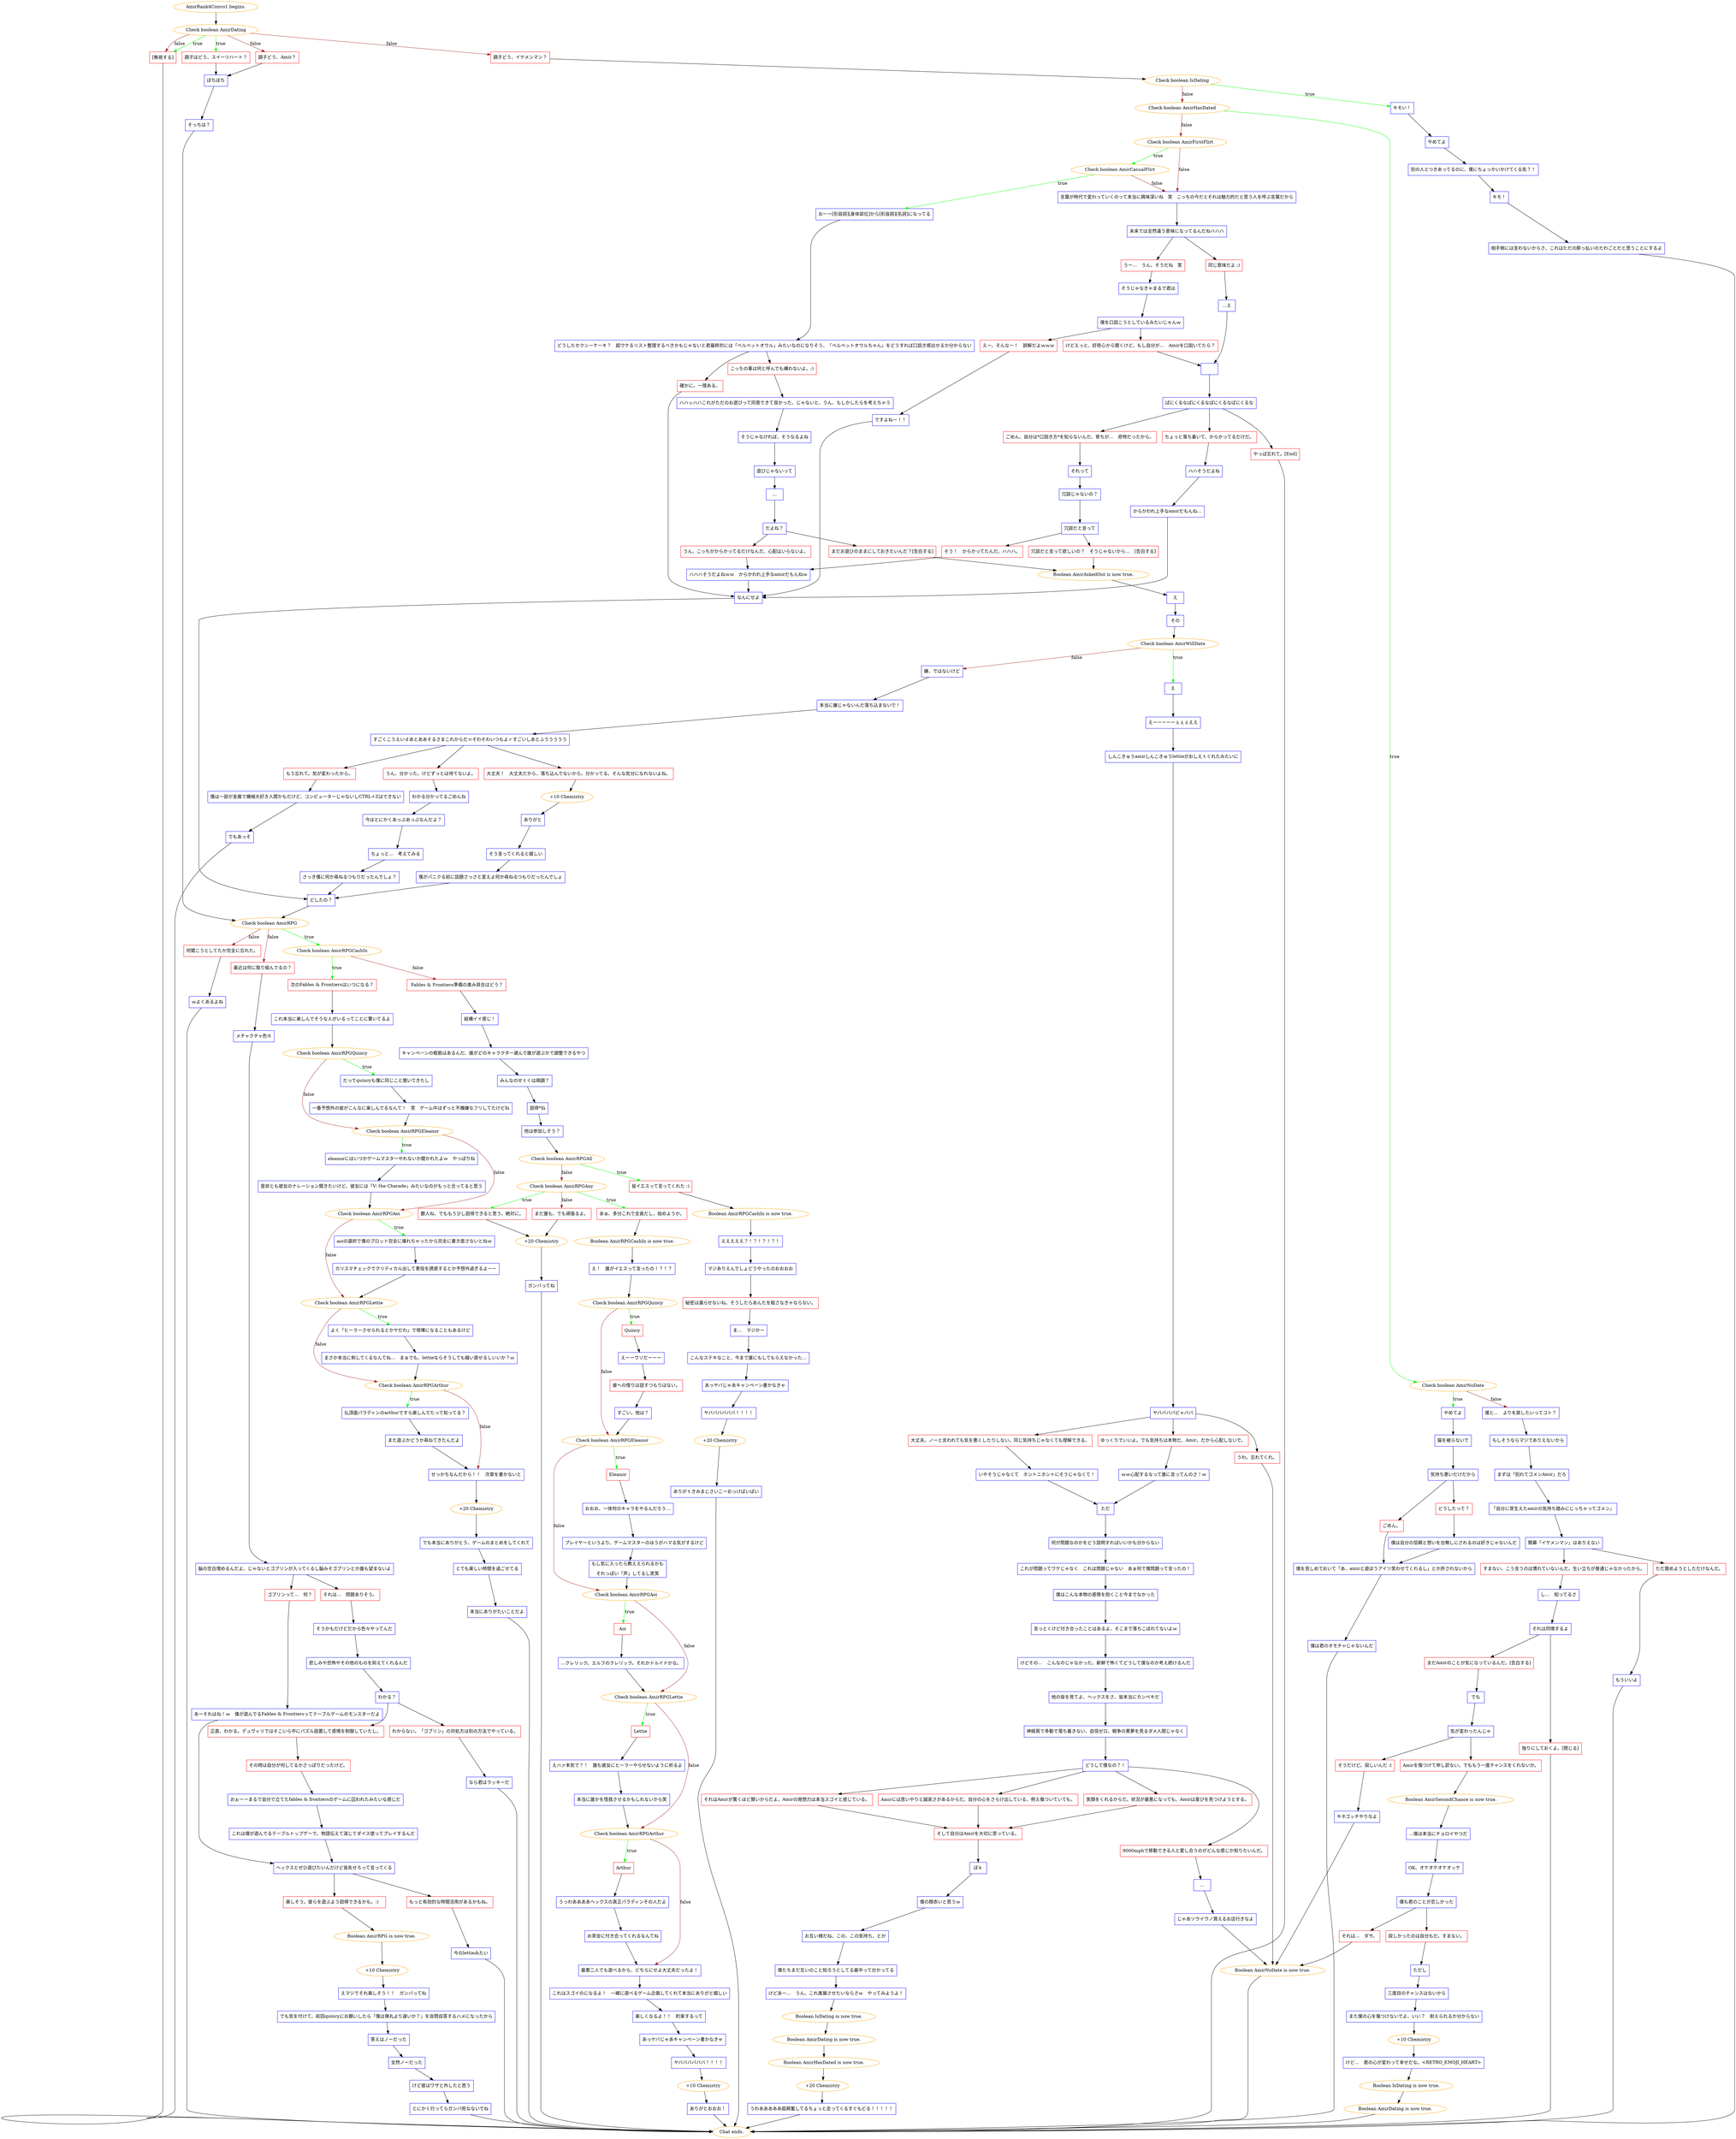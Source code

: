 digraph {
	"AmirRank4Convo1 begins." [color=orange];
		"AmirRank4Convo1 begins." -> j1901439017;
	j1901439017 [label="Check boolean AmirDating",color=orange];
		j1901439017 -> j4061810077 [label=true,color=green];
		j1901439017 -> j3683375032 [label=true,color=green];
		j1901439017 -> j2639217450 [label=false,color=brown];
		j1901439017 -> j2595348019 [label=false,color=brown];
		j1901439017 -> j3683375032 [label=false,color=brown];
	j4061810077 [label="調子はどう、スイーツハート？",shape=box,color=red];
		j4061810077 -> j2651360993;
	j3683375032 [label="[無視する]",shape=box,color=red];
		j3683375032 -> "Chat ends.";
	j2639217450 [label="調子どう、Amir？",shape=box,color=red];
		j2639217450 -> j2651360993;
	j2595348019 [label="調子どう、イケメンマン？",shape=box,color=red];
		j2595348019 -> j299105551;
	j2651360993 [label="ぼちぼち",shape=box,color=blue];
		j2651360993 -> j1066038982;
	"Chat ends." [color=orange];
	j299105551 [label="Check boolean IsDating",color=orange];
		j299105551 -> j2339166008 [label=true,color=green];
		j299105551 -> j869690643 [label=false,color=brown];
	j1066038982 [label="そっちは？",shape=box,color=blue];
		j1066038982 -> j13181005;
	j2339166008 [label="キモい！",shape=box,color=blue];
		j2339166008 -> j485930194;
	j869690643 [label="Check boolean AmirHasDated",color=orange];
		j869690643 -> j1564964587 [label=true,color=green];
		j869690643 -> j427846108 [label=false,color=brown];
	j13181005 [label="Check boolean AmirRPG",color=orange];
		j13181005 -> j3060623829 [label=true,color=green];
		j13181005 -> j2939981009 [label=false,color=brown];
		j13181005 -> j1005070108 [label=false,color=brown];
	j485930194 [label="やめてよ",shape=box,color=blue];
		j485930194 -> j2477113364;
	j1564964587 [label="Check boolean AmirNoDate",color=orange];
		j1564964587 -> j3914840952 [label=true,color=green];
		j1564964587 -> j1911429330 [label=false,color=brown];
	j427846108 [label="Check boolean AmirFirstFlirt",color=orange];
		j427846108 -> j2657990682 [label=true,color=green];
		j427846108 -> j1562626108 [label=false,color=brown];
	j3060623829 [label="Check boolean AmirRPGCashIn",color=orange];
		j3060623829 -> j1585557017 [label=true,color=green];
		j3060623829 -> j2308071614 [label=false,color=brown];
	j2939981009 [label="最近は何に取り組んでるの？",shape=box,color=red];
		j2939981009 -> j2855015117;
	j1005070108 [label="何聞こうとしてたか完全に忘れた。",shape=box,color=red];
		j1005070108 -> j2260136429;
	j2477113364 [label="別の人とつきあってるのに、僕にちょっかいかけてくる気？！",shape=box,color=blue];
		j2477113364 -> j346852174;
	j3914840952 [label="やめてよ",shape=box,color=blue];
		j3914840952 -> j3831255219;
	j1911429330 [label="僕と…　よりを戻したいってコト？",shape=box,color=blue];
		j1911429330 -> j1810799835;
	j2657990682 [label="Check boolean AmirCasualFlirt",color=orange];
		j2657990682 -> j3109260277 [label=true,color=green];
		j2657990682 -> j1562626108 [label=false,color=brown];
	j1562626108 [label="言葉が時代で変わっていくのって本当に興味深いね　笑　こっちの今だとそれは魅力的だと思う人を呼ぶ言葉だから",shape=box,color=blue];
		j1562626108 -> j3521761665;
	j1585557017 [label="次のFables & Frontiersはいつになる？",shape=box,color=red];
		j1585557017 -> j4244552738;
	j2308071614 [label=" Fables & Frontiers準備の進み具合はどう？",shape=box,color=red];
		j2308071614 -> j1952165631;
	j2855015117 [label="メチャクチャ色々",shape=box,color=blue];
		j2855015117 -> j2049102280;
	j2260136429 [label="ｗよくあるよね",shape=box,color=blue];
		j2260136429 -> "Chat ends.";
	j346852174 [label="キモ！",shape=box,color=blue];
		j346852174 -> j241399840;
	j3831255219 [label="猫を被らないで",shape=box,color=blue];
		j3831255219 -> j2335612858;
	j1810799835 [label="もしそうならマジでありえないから",shape=box,color=blue];
		j1810799835 -> j4275837395;
	j3109260277 [label="おーー[形容詞][身体部位]から[形容詞][名詞]になってる",shape=box,color=blue];
		j3109260277 -> j4120578377;
	j3521761665 [label="未来では全然違う意味になってるんだねハハハ",shape=box,color=blue];
		j3521761665 -> j96487640;
		j3521761665 -> j4047098054;
	j4244552738 [label="これ本当に楽しんでそうな人がいるってことに驚いてるよ",shape=box,color=blue];
		j4244552738 -> j39894109;
	j1952165631 [label="結構イイ感じ！",shape=box,color=blue];
		j1952165631 -> j3920175176;
	j2049102280 [label="脳の空白埋めるんだよ、じゃないとゴブリンが入ってくるし脳みそゴブリンとか誰も望まないよ",shape=box,color=blue];
		j2049102280 -> j1316793163;
		j2049102280 -> j2733413520;
	j241399840 [label="相手側には言わないからさ、これはただの酔っ払いのたわごとだと思うことにするよ",shape=box,color=blue];
		j241399840 -> "Chat ends.";
	j2335612858 [label="気持ち悪いだけだから",shape=box,color=blue];
		j2335612858 -> j864773634;
		j2335612858 -> j129525014;
	j4275837395 [label="まずは「別れてゴメンAmir」だろ",shape=box,color=blue];
		j4275837395 -> j2192122240;
	j4120578377 [label="どうしたセクシーケーキ？　超ウケるリスト整理するべきかもじゃないと君最終的には「ベルベットオウル」みたいなのになりそう、「ベルベットオウルちゃん」をどうすれば口説き感出せるか分からない",shape=box,color=blue];
		j4120578377 -> j1974928219;
		j4120578377 -> j2493085010;
	j96487640 [label="うー…　うん、そうだね　笑",shape=box,color=red];
		j96487640 -> j3159308848;
	j4047098054 [label="同じ意味だよ ;)",shape=box,color=red];
		j4047098054 -> j1978664843;
	j39894109 [label="Check boolean AmirRPGQuincy",color=orange];
		j39894109 -> j2838296441 [label=true,color=green];
		j39894109 -> j2519416544 [label=false,color=brown];
	j3920175176 [label="キャンペーンの粗筋はあるんだ、誰がどのキャラクター選んで誰が遊ぶかで調整できるやつ",shape=box,color=blue];
		j3920175176 -> j712444861;
	j1316793163 [label="それは…　問題ありそう。",shape=box,color=red];
		j1316793163 -> j2110860516;
	j2733413520 [label="ゴブリンって…　何？",shape=box,color=red];
		j2733413520 -> j4078124768;
	j864773634 [label="ごめん。",shape=box,color=red];
		j864773634 -> j318965279;
	j129525014 [label="どうしたって？",shape=box,color=red];
		j129525014 -> j1801385444;
	j2192122240 [label="「自分に芽生えたamirの気持ち踏みにじっちゃってゴメン」",shape=box,color=blue];
		j2192122240 -> j3827881081;
	j1974928219 [label="こっちの事は何と呼んでも構わないよ。;)",shape=box,color=red];
		j1974928219 -> j3990305686;
	j2493085010 [label="確かに。一理ある。",shape=box,color=red];
		j2493085010 -> j3973006338;
	j3159308848 [label="そうじゃなきゃまるで君は",shape=box,color=blue];
		j3159308848 -> j545847359;
	j1978664843 [label="…え",shape=box,color=blue];
		j1978664843 -> j3465509063;
	j2838296441 [label="だってquincyも僕に同じこと聞いてきたし",shape=box,color=blue];
		j2838296441 -> j3082253944;
	j2519416544 [label="Check boolean AmirRPGEleanor",color=orange];
		j2519416544 -> j1514345232 [label=true,color=green];
		j2519416544 -> j2468658678 [label=false,color=brown];
	j712444861 [label="みんなのせｔくは順調？",shape=box,color=blue];
		j712444861 -> j4237832492;
	j2110860516 [label="そうかもだけどだから色々やってんだ",shape=box,color=blue];
		j2110860516 -> j3513650766;
	j4078124768 [label="あーそれはね！ｗ　僕が遊んでるFables & Frontiersってテーブルゲームのモンスターだよ",shape=box,color=blue];
		j4078124768 -> j3053795440;
	j318965279 [label="僕を苦しめておいて「あ、amirと遊ぼうアイツ笑わせてくれるし」とか許されないから",shape=box,color=blue];
		j318965279 -> j3344267591;
	j1801385444 [label="僕は自分の信頼と想いを台無しにされるのは好きじゃないんだ",shape=box,color=blue];
		j1801385444 -> j318965279;
	j3827881081 [label="開幕「イケメンマン」はありえない",shape=box,color=blue];
		j3827881081 -> j1433299043;
		j3827881081 -> j2579118576;
	j3990305686 [label="ハハッハハこれがただのお遊びって同意できて良かった、じゃないと、うん、もしかしたらを考えちゃう",shape=box,color=blue];
		j3990305686 -> j219796917;
	j3973006338 [label="なんにせよ",shape=box,color=blue];
		j3973006338 -> j2788122099;
	j545847359 [label="僕を口説こうとしているみたいじゃんｗ",shape=box,color=blue];
		j545847359 -> j1096576689;
		j545847359 -> j2759397728;
	j3465509063 [label=" ",shape=box,color=blue];
		j3465509063 -> j526873420;
	j3082253944 [label="一番予想外の彼がこんなに楽しんでるなんて！　笑　ゲーム中はずっと不機嫌なフリしてたけどね",shape=box,color=blue];
		j3082253944 -> j2519416544;
	j1514345232 [label="eleanorにはいつかゲームマスターやれないか聞かれたよｗ　やっぱりね",shape=box,color=blue];
		j1514345232 -> j2382538158;
	j2468658678 [label="Check boolean AmirRPGAoi",color=orange];
		j2468658678 -> j3687746707 [label=true,color=green];
		j2468658678 -> j290297768 [label=false,color=brown];
	j4237832492 [label="説得*ね",shape=box,color=blue];
		j4237832492 -> j956890779;
	j3513650766 [label="悲しみや恐怖やその他のものを抑えてくれるんだ",shape=box,color=blue];
		j3513650766 -> j77041409;
	j3053795440 [label="ヘックスとぜひ遊びたいんだけど皆失せろって言ってくる",shape=box,color=blue];
		j3053795440 -> j576681307;
		j3053795440 -> j1705712633;
	j3344267591 [label="僕は君のオモチャじゃないんだ",shape=box,color=blue];
		j3344267591 -> "Chat ends.";
	j1433299043 [label="すまない、こう言うのは慣れていないんだ。生い立ちが普通じゃなかったから。",shape=box,color=red];
		j1433299043 -> j2828728019;
	j2579118576 [label="ただ褒めようとしただけなんだ。",shape=box,color=red];
		j2579118576 -> j544608682;
	j219796917 [label="そうじゃなければ、そうなるよね",shape=box,color=blue];
		j219796917 -> j3144725995;
	j2788122099 [label="どしたの？",shape=box,color=blue];
		j2788122099 -> j13181005;
	j1096576689 [label="えー、そんなー！　誤解だよｗｗｗ",shape=box,color=red];
		j1096576689 -> j3016043265;
	j2759397728 [label="けどえっと、好奇心から聞くけど、もし自分が…　Amirを口説いてたら？",shape=box,color=red];
		j2759397728 -> j3465509063;
	j526873420 [label="ぱにくるなぱにくるなぱにくるなぱにくるな",shape=box,color=blue];
		j526873420 -> j2520015982;
		j526873420 -> j921235676;
		j526873420 -> j1933659316;
	j2382538158 [label="是非とも彼女のナレーション聞きたいけど、彼女には「V: the Charade」みたいなのがもっと合ってると思う",shape=box,color=blue];
		j2382538158 -> j2468658678;
	j3687746707 [label="aoiの選択で僕のプロット完全に壊れちゃったから完全に書き直さないとねｗ",shape=box,color=blue];
		j3687746707 -> j1146759261;
	j290297768 [label="Check boolean AmirRPGLettie",color=orange];
		j290297768 -> j3682958666 [label=true,color=green];
		j290297768 -> j3043779789 [label=false,color=brown];
	j956890779 [label="他は参加しそう？",shape=box,color=blue];
		j956890779 -> j2410754749;
	j77041409 [label="わかる？",shape=box,color=blue];
		j77041409 -> j1323835337;
		j77041409 -> j935770079;
	j576681307 [label="楽しそう。彼らを遊ぶよう説得できるかも。:)　",shape=box,color=red];
		j576681307 -> j461045353;
	j1705712633 [label="もっと有効的な時間活用があるかもね。",shape=box,color=red];
		j1705712633 -> j4110107056;
	j2828728019 [label="し…　知ってるさ",shape=box,color=blue];
		j2828728019 -> j491367564;
	j544608682 [label="もういいよ",shape=box,color=blue];
		j544608682 -> "Chat ends.";
	j3144725995 [label="遊びじゃないって",shape=box,color=blue];
		j3144725995 -> j4089577761;
	j3016043265 [label="ですよねー！！",shape=box,color=blue];
		j3016043265 -> j3973006338;
	j2520015982 [label="ちょっと落ち着いて、からかってるだけだ。",shape=box,color=red];
		j2520015982 -> j749251318;
	j921235676 [label="ごめん、自分は*口説き方*を知らないんだ、育ちが…　奇特だったから。",shape=box,color=red];
		j921235676 -> j3980727929;
	j1933659316 [label="やっぱ忘れて。[End]",shape=box,color=red];
		j1933659316 -> "Chat ends.";
	j1146759261 [label="カリスマチェックでクリティカル出して悪役を誘惑するとか予想外過ぎるよーー",shape=box,color=blue];
		j1146759261 -> j290297768;
	j3682958666 [label="よく「ヒーラーさせられるとかヤだわ」で喧嘩になることもあるけど",shape=box,color=blue];
		j3682958666 -> j3742877806;
	j3043779789 [label="Check boolean AmirRPGArthur",color=orange];
		j3043779789 -> j2350965392 [label=true,color=green];
		j3043779789 -> j3504898679 [label=false,color=brown];
	j2410754749 [label="Check boolean AmirRPGAll",color=orange];
		j2410754749 -> j405203898 [label=true,color=green];
		j2410754749 -> j4007068273 [label=false,color=brown];
	j1323835337 [label="正直、わかる。デュヴィリではそこいら中にパズル設置して感情を制御していたし。",shape=box,color=red];
		j1323835337 -> j969558574;
	j935770079 [label="わからない。「ゴブリン」の対処方は別の方法でやっている。",shape=box,color=red];
		j935770079 -> j1146112442;
	j461045353 [label="Boolean AmirRPG is now true.",color=orange];
		j461045353 -> j2997119117;
	j4110107056 [label="今のlettieみたい",shape=box,color=blue];
		j4110107056 -> "Chat ends.";
	j491367564 [label="それは同情するよ",shape=box,color=blue];
		j491367564 -> j3330659795;
		j491367564 -> j3285421282;
	j4089577761 [label="…",shape=box,color=blue];
		j4089577761 -> j2495539789;
	j749251318 [label="ハハそうだよね",shape=box,color=blue];
		j749251318 -> j1080034772;
	j3980727929 [label="それって",shape=box,color=blue];
		j3980727929 -> j53825106;
	j3742877806 [label="まさか本当に刺してくるなんてね…　まぁでも、lettieならそうしても縫い直せるしいいか？ｗ",shape=box,color=blue];
		j3742877806 -> j3043779789;
	j2350965392 [label="仏頂面パラディンのarthurですら楽しんでたって知ってる？",shape=box,color=blue];
		j2350965392 -> j2868153728;
	j3504898679 [label="せっかちなんだから！！　次章を書かないと",shape=box,color=blue];
		j3504898679 -> j180130640;
	j405203898 [label="皆イエスって言ってくれた :)",shape=box,color=red];
		j405203898 -> j906980183;
	j4007068273 [label="Check boolean AmirRPGAny",color=orange];
		j4007068273 -> j2227003748 [label=true,color=green];
		j4007068273 -> j1276172501 [label=true,color=green];
		j4007068273 -> j3396952813 [label=false,color=brown];
	j969558574 [label="その時は自分が何してるかさっぱりだったけど。",shape=box,color=red];
		j969558574 -> j3830893630;
	j1146112442 [label="なら君はラッキーだ",shape=box,color=blue];
		j1146112442 -> "Chat ends.";
	j2997119117 [label="+10 Chemistry",color=orange];
		j2997119117 -> j4205069901;
	j3330659795 [label="まだAmirのことが気になっているんだ。[告白する]",shape=box,color=red];
		j3330659795 -> j4235213647;
	j3285421282 [label="独りにしておくよ。[閉じる]",shape=box,color=red];
		j3285421282 -> "Chat ends.";
	j2495539789 [label="だよね？",shape=box,color=blue];
		j2495539789 -> j1510528900;
		j2495539789 -> j1453090133;
	j1080034772 [label="からかわれ上手なamirだもんね…",shape=box,color=blue];
		j1080034772 -> j3973006338;
	j53825106 [label="冗談じゃないの？",shape=box,color=blue];
		j53825106 -> j2315983386;
	j2868153728 [label="また遊ぶかどうか尋ねてきたんだよ",shape=box,color=blue];
		j2868153728 -> j3504898679;
	j180130640 [label="+20 Chemistry",color=orange];
		j180130640 -> j3768779040;
	j906980183 [label="Boolean AmirRPGCashIn is now true.",color=orange];
		j906980183 -> j2151004778;
	j2227003748 [label="あぁ、多分これで全員だし、始めようか。",shape=box,color=red];
		j2227003748 -> j3954751412;
	j1276172501 [label="数人ね、でももう少し説得できると思う。絶対に。",shape=box,color=red];
		j1276172501 -> j1335385241;
	j3396952813 [label="まだ誰も、でも頑張るよ。",shape=box,color=red];
		j3396952813 -> j1335385241;
	j3830893630 [label="おぉーーまるで自分で立てたfables & frontiersのゲームに囚われたみたいな感じだ",shape=box,color=blue];
		j3830893630 -> j131008260;
	j4205069901 [label="えマジでそれ楽しそう！！　ガンバってね",shape=box,color=blue];
		j4205069901 -> j695170440;
	j4235213647 [label="でも",shape=box,color=blue];
		j4235213647 -> j3364067930;
	j1510528900 [label="まだお遊びのままにしておきたいんだ？[告白する]",shape=box,color=red];
		j1510528900 -> j155481075;
	j1453090133 [label="うん、こっちがからかってるだけなんだ、心配はいらないよ。",shape=box,color=red];
		j1453090133 -> j1693220261;
	j2315983386 [label="冗談だと言って",shape=box,color=blue];
		j2315983386 -> j1379121828;
		j2315983386 -> j3260769697;
	j3768779040 [label="でも本当にありがとう、ゲームのまとめをしてくれて",shape=box,color=blue];
		j3768779040 -> j4257141014;
	j2151004778 [label="えええええ？！？！？！？！",shape=box,color=blue];
		j2151004778 -> j1636686455;
	j3954751412 [label="Boolean AmirRPGCashIn is now true.",color=orange];
		j3954751412 -> j2321315362;
	j1335385241 [label="+20 Chemistry",color=orange];
		j1335385241 -> j1423007650;
	j131008260 [label="これは僕が遊んでるテーブルトップゲーで、物語伝えて演じてダイス使ってプレイするんだ",shape=box,color=blue];
		j131008260 -> j3053795440;
	j695170440 [label="でも気を付けて、前回quincyにお願いしたら「僕は弾丸より速いか？」を自問自答するハメになったから",shape=box,color=blue];
		j695170440 -> j2768336815;
	j3364067930 [label="気が変わったんじゃ",shape=box,color=blue];
		j3364067930 -> j316385654;
		j3364067930 -> j809434345;
	j155481075 [label="Boolean AmirAskedOut is now true.",color=orange];
		j155481075 -> j2294463297;
	j1693220261 [label="ハハハそうだよねｗｗ　からかわれ上手なamirだもんねｗ",shape=box,color=blue];
		j1693220261 -> j3973006338;
	j1379121828 [label="冗談だと言って欲しいの？　そうじゃないから…　[告白する]",shape=box,color=red];
		j1379121828 -> j155481075;
	j3260769697 [label="そう！　からかってたんだ。ハハハ。",shape=box,color=red];
		j3260769697 -> j1693220261;
	j4257141014 [label="とても楽しい時間を過ごせてる",shape=box,color=blue];
		j4257141014 -> j129386611;
	j1636686455 [label="マジありえんでしょどうやったのおおおお",shape=box,color=blue];
		j1636686455 -> j3658457979;
	j2321315362 [label="え！　誰がイエスって言ったの！？！？",shape=box,color=blue];
		j2321315362 -> j1892846008;
	j1423007650 [label="ガンバってね",shape=box,color=blue];
		j1423007650 -> "Chat ends.";
	j2768336815 [label="答えはノーだった",shape=box,color=blue];
		j2768336815 -> j3033082544;
	j316385654 [label="そうだけど。寂しいんだ :(",shape=box,color=red];
		j316385654 -> j817094228;
	j809434345 [label="Amirを傷つけて申し訳ない。でももう一度チャンスをくれないか。",shape=box,color=red];
		j809434345 -> j145466480;
	j2294463297 [label="え",shape=box,color=blue];
		j2294463297 -> j2392940703;
	j129386611 [label="本当にありがたいことだよ",shape=box,color=blue];
		j129386611 -> "Chat ends.";
	j3658457979 [label="秘密は漏らせないね。そうしたらあんたを殺さなきゃならない。",shape=box,color=red];
		j3658457979 -> j1338452278;
	j1892846008 [label="Check boolean AmirRPGQuincy",color=orange];
		j1892846008 -> j1900874018 [label=true,color=green];
		j1892846008 -> j3259202448 [label=false,color=brown];
	j3033082544 [label="全然ノーだった",shape=box,color=blue];
		j3033082544 -> j3191841263;
	j817094228 [label="キネゴッチやりなよ",shape=box,color=blue];
		j817094228 -> j2322051913;
	j145466480 [label="Boolean AmirSecondChance is now true.",color=orange];
		j145466480 -> j1906041731;
	j2392940703 [label="その",shape=box,color=blue];
		j2392940703 -> j1477186602;
	j1338452278 [label="ま…　マジかー",shape=box,color=blue];
		j1338452278 -> j3672188743;
	j1900874018 [label="Quincy",shape=box,color=red];
		j1900874018 -> j586316378;
	j3259202448 [label="Check boolean AmirRPGEleanor",color=orange];
		j3259202448 -> j1360285356 [label=true,color=green];
		j3259202448 -> j1611217381 [label=false,color=brown];
	j3191841263 [label="けど彼はワザと外したと思う",shape=box,color=blue];
		j3191841263 -> j2856922749;
	j2322051913 [label="Boolean AmirNoDate is now true.",color=orange];
		j2322051913 -> "Chat ends.";
	j1906041731 [label="…僕は本当にチョロイやつだ",shape=box,color=blue];
		j1906041731 -> j2480018569;
	j1477186602 [label="Check boolean AmirWillDate",color=orange];
		j1477186602 -> j2630071990 [label=true,color=green];
		j1477186602 -> j562354618 [label=false,color=brown];
	j3672188743 [label="こんなステキなこと、今まで誰にもしてもらえなかった…",shape=box,color=blue];
		j3672188743 -> j3566080567;
	j586316378 [label="えーーウソだーーー",shape=box,color=blue];
		j586316378 -> j2852300411;
	j1360285356 [label="Eleanor",shape=box,color=red];
		j1360285356 -> j2671940647;
	j1611217381 [label="Check boolean AmirRPGAoi",color=orange];
		j1611217381 -> j3831702818 [label=true,color=green];
		j1611217381 -> j2067107230 [label=false,color=brown];
	j2856922749 [label="とにかく行ってらガンバ死なないでね",shape=box,color=blue];
		j2856922749 -> "Chat ends.";
	j2480018569 [label="OK、オケオケオケオッケ",shape=box,color=blue];
		j2480018569 -> j93361041;
	j2630071990 [label="え",shape=box,color=blue];
		j2630071990 -> j3868402902;
	j562354618 [label="嫌、ではないけど",shape=box,color=blue];
		j562354618 -> j4191523735;
	j3566080567 [label="あっヤバじゃあキャンペーン書かなきゃ",shape=box,color=blue];
		j3566080567 -> j2551899008;
	j2852300411 [label="彼への借りは話すつもりはない。",shape=box,color=red];
		j2852300411 -> j4052576372;
	j2671940647 [label="おおお、一体何のキャラをやるんだろう…",shape=box,color=blue];
		j2671940647 -> j3093694440;
	j3831702818 [label="Aoi",shape=box,color=red];
		j3831702818 -> j1729745649;
	j2067107230 [label="Check boolean AmirRPGLettie",color=orange];
		j2067107230 -> j1347231127 [label=true,color=green];
		j2067107230 -> j241471578 [label=false,color=brown];
	j93361041 [label="僕も君のことが恋しかった",shape=box,color=blue];
		j93361041 -> j895698004;
		j93361041 -> j1789613693;
	j3868402902 [label="えーーーーーぇぇぇええ",shape=box,color=blue];
		j3868402902 -> j3910350585;
	j4191523735 [label="本当に嫌じゃないんだ落ち込まないで！",shape=box,color=blue];
		j4191523735 -> j2452769771;
	j2551899008 [label="ヤババババババ！！！！",shape=box,color=blue];
		j2551899008 -> j1253696808;
	j4052576372 [label="すごい。他は？",shape=box,color=blue];
		j4052576372 -> j3259202448;
	j3093694440 [label="プレイヤーというより、ゲームマスターのほうがハマる気がするけど",shape=box,color=blue];
		j3093694440 -> j162542043;
	j1729745649 [label="…クレリック。エルフのクレリック。それかドルイドかな。",shape=box,color=blue];
		j1729745649 -> j2067107230;
	j1347231127 [label="Lettie",shape=box,color=red];
		j1347231127 -> j3425811230;
	j241471578 [label="Check boolean AmirRPGArthur",color=orange];
		j241471578 -> j1086771741 [label=true,color=green];
		j241471578 -> j2425764888 [label=false,color=brown];
	j895698004 [label="寂しかったのは自分もだ。すまない。",shape=box,color=red];
		j895698004 -> j3460924004;
	j1789613693 [label="それは…　ダサ。",shape=box,color=red];
		j1789613693 -> j2322051913;
	j3910350585 [label="しんこきゅうamirしんこきゅうlettieがおしえｔくれたみたいに",shape=box,color=blue];
		j3910350585 -> j3335143237;
	j2452769771 [label="すごくこうえいｄあとああそるさまこれからだｎそわそわいつもよｒすごいしあとふううううう",shape=box,color=blue];
		j2452769771 -> j3351931213;
		j2452769771 -> j3973705862;
		j2452769771 -> j1357148377;
	j1253696808 [label="+20 Chemistry",color=orange];
		j1253696808 -> j572782537;
	j162542043 [label="もし気に入ったら教ええられるかも
それっぽい「声」してるし笑笑",shape=box,color=blue];
		j162542043 -> j1611217381;
	j3425811230 [label="えハァ本気で？！　誰も彼女にヒーラーやらせないように祈るよ",shape=box,color=blue];
		j3425811230 -> j408998942;
	j1086771741 [label="Arthur",shape=box,color=red];
		j1086771741 -> j1115653940;
	j2425764888 [label="最悪二人でも遊べるから、どちらにせよ大丈夫だったよ！",shape=box,color=blue];
		j2425764888 -> j2648212699;
	j3460924004 [label="ただし",shape=box,color=blue];
		j3460924004 -> j2200681545;
	j3335143237 [label="ヤババババビャババ",shape=box,color=blue];
		j3335143237 -> j3458453405;
		j3335143237 -> j438451879;
		j3335143237 -> j1325873047;
	j3351931213 [label="大丈夫！　大丈夫だから、落ち込んでないから。分かってる。そんな気分になれないよね。",shape=box,color=red];
		j3351931213 -> j4273243412;
	j3973705862 [label="うん、分かった。けどずっとは待てないよ。",shape=box,color=red];
		j3973705862 -> j2126178491;
	j1357148377 [label="もう忘れて。気が変わったから。",shape=box,color=red];
		j1357148377 -> j3857774741;
	j572782537 [label="ありがｔきみまじさいこーおっけばいばい",shape=box,color=blue];
		j572782537 -> "Chat ends.";
	j408998942 [label="本当に誰かを怪我させるかもしれないから笑",shape=box,color=blue];
		j408998942 -> j241471578;
	j1115653940 [label="うっわああああヘックスの真正パラディンその人だよ",shape=box,color=blue];
		j1115653940 -> j3564078070;
	j2648212699 [label="これはスゴイのになるよ！　一緒に遊べるゲーム企画してくれて本当にありがと嬉しい",shape=box,color=blue];
		j2648212699 -> j1083734664;
	j2200681545 [label="三度目のチャンスはないから",shape=box,color=blue];
		j2200681545 -> j942365776;
	j3458453405 [label="うわ。忘れてくれ。",shape=box,color=red];
		j3458453405 -> j2322051913;
	j438451879 [label="ゆっくりでいいよ。でも気持ちは本物だ、Amir。だから心配しないで。",shape=box,color=red];
		j438451879 -> j3727779020;
	j1325873047 [label="大丈夫。ノーと言われても気を悪くしたりしない。同じ気持ちじゃなくても理解できる。",shape=box,color=red];
		j1325873047 -> j9117426;
	j4273243412 [label="+10 Chemistry",color=orange];
		j4273243412 -> j534070311;
	j2126178491 [label="わかる分かってるごめんね",shape=box,color=blue];
		j2126178491 -> j39530222;
	j3857774741 [label="僕は一部が金属で機械大好き人間かもだけど、コンピューターじゃないしCTRL＋Zはできない",shape=box,color=blue];
		j3857774741 -> j3528576712;
	j3564078070 [label="お茶会に付き合ってくれるなんてね",shape=box,color=blue];
		j3564078070 -> j2425764888;
	j1083734664 [label="楽しくなるよ！！　約束するって",shape=box,color=blue];
		j1083734664 -> j4120827712;
	j942365776 [label="また僕の心を傷つけないでよ、いい？　耐えられるか分からない",shape=box,color=blue];
		j942365776 -> j688301568;
	j3727779020 [label="ｗｗ心配するなって誰に言ってんのさ！ｗ",shape=box,color=blue];
		j3727779020 -> j3487501771;
	j9117426 [label="いやそうじゃなくて　ホントニホントにそうじゃなくて！",shape=box,color=blue];
		j9117426 -> j3487501771;
	j534070311 [label="ありがと",shape=box,color=blue];
		j534070311 -> j874519611;
	j39530222 [label="今はとにかくあっぷあっぷなんだよ？",shape=box,color=blue];
		j39530222 -> j1289569331;
	j3528576712 [label="でもあっそ",shape=box,color=blue];
		j3528576712 -> "Chat ends.";
	j4120827712 [label="あっヤバじゃあキャンペーン書かなきゃ",shape=box,color=blue];
		j4120827712 -> j978719315;
	j688301568 [label="+10 Chemistry",color=orange];
		j688301568 -> j894777654;
	j3487501771 [label="ただ",shape=box,color=blue];
		j3487501771 -> j2671483015;
	j874519611 [label="そう言ってくれると嬉しい",shape=box,color=blue];
		j874519611 -> j1513197572;
	j1289569331 [label="ちょっと…　考えてみる",shape=box,color=blue];
		j1289569331 -> j4014116663;
	j978719315 [label="ヤババババババ！！！！",shape=box,color=blue];
		j978719315 -> j1456804095;
	j894777654 [label="けど…　君の心が変わって幸せだな。<RETRO_EMOJI_HEART>",shape=box,color=blue];
		j894777654 -> j855872083;
	j2671483015 [label="何が問題なのかをどう説明すればいいかも分からない",shape=box,color=blue];
		j2671483015 -> j3970383408;
	j1513197572 [label="僕がパニクる前に話題さっさと変えよ何か尋ねるつもりだったんでしょ",shape=box,color=blue];
		j1513197572 -> j2788122099;
	j4014116663 [label="さっき僕に何か尋ねるつもりだったんでしょ？",shape=box,color=blue];
		j4014116663 -> j2788122099;
	j1456804095 [label="+10 Chemistry",color=orange];
		j1456804095 -> j305305367;
	j855872083 [label="Boolean IsDating is now true.",color=orange];
		j855872083 -> j3208739917;
	j3970383408 [label="これが問題ってワケじゃなく　これは問題じゃない　あぁ何で僕問題って言ったの！",shape=box,color=blue];
		j3970383408 -> j3110972038;
	j305305367 [label="ありがとおおお！",shape=box,color=blue];
		j305305367 -> "Chat ends.";
	j3208739917 [label="Boolean AmirDating is now true.",color=orange];
		j3208739917 -> "Chat ends.";
	j3110972038 [label="僕はこんな本物の感情を抱くこと今までなかった",shape=box,color=blue];
		j3110972038 -> j1577554260;
	j1577554260 [label="言っとくけど付き合ったことはあるよ、そこまで落ちこぼれてないよｗ",shape=box,color=blue];
		j1577554260 -> j899996470;
	j899996470 [label="けどその…　こんなのじゃなかった、新鮮で怖くてどうして僕なのか考え続けるんだ",shape=box,color=blue];
		j899996470 -> j4072441777;
	j4072441777 [label="他の皆を見てよ、ヘックスをさ、皆本当にカンペキだ",shape=box,color=blue];
		j4072441777 -> j3783803720;
	j3783803720 [label="神経質で多動で落ち着きない、自信ゼロ、戦争の悪夢を見るダメ人間じゃなく",shape=box,color=blue];
		j3783803720 -> j3810897054;
	j3810897054 [label="どうして僕なの？！",shape=box,color=blue];
		j3810897054 -> j4291832399;
		j3810897054 -> j597983847;
		j3810897054 -> j2056229605;
		j3810897054 -> j1366570326;
	j4291832399 [label="それはAmirが驚くほど賢いからだよ。Amirの発想力は本当スゴイと感じている。",shape=box,color=red];
		j4291832399 -> j1010919409;
	j597983847 [label="Amirには思いやりと誠実さがあるからだ。自分の心をさらけ出している、例え傷ついていても。",shape=box,color=red];
		j597983847 -> j1010919409;
	j2056229605 [label="笑顔をくれるからだ。状況が最悪になっても、Amirは喜びを見つけようとする。",shape=box,color=red];
		j2056229605 -> j1010919409;
	j1366570326 [label="9000mphで移動できる人と愛し合うのがどんな感じか知りたいんだ。",shape=box,color=red];
		j1366570326 -> j1499849896;
	j1010919409 [label="そして自分はAmirを大切に思っている。",shape=box,color=red];
		j1010919409 -> j2817915539;
	j1499849896 [label="…",shape=box,color=blue];
		j1499849896 -> j1726944037;
	j2817915539 [label="ぼｋ",shape=box,color=blue];
		j2817915539 -> j2066252206;
	j1726944037 [label="じゃあソウイウノ買えるお店行きなよ",shape=box,color=blue];
		j1726944037 -> j2322051913;
	j2066252206 [label="僕の顔赤いと思うｗ",shape=box,color=blue];
		j2066252206 -> j3189646742;
	j3189646742 [label="お互い様だね、この、この気持ち、とか",shape=box,color=blue];
		j3189646742 -> j3247728300;
	j3247728300 [label="僕たちまだ互いのこと知ろうとしてる最中って分かってる",shape=box,color=blue];
		j3247728300 -> j3066852761;
	j3066852761 [label="けどあー…　うん、これ進展させたいならさｗ　やってみようよ！",shape=box,color=blue];
		j3066852761 -> j3126386709;
	j3126386709 [label="Boolean IsDating is now true.",color=orange];
		j3126386709 -> j236020778;
	j236020778 [label="Boolean AmirDating is now true.",color=orange];
		j236020778 -> j3875114593;
	j3875114593 [label="Boolean AmirHasDated is now true.",color=orange];
		j3875114593 -> j2670350506;
	j2670350506 [label="+20 Chemistry",color=orange];
		j2670350506 -> j4118775343;
	j4118775343 [label="うわあああああ超興奮してるちょっと走ってくるすぐもどる！！！！！",shape=box,color=blue];
		j4118775343 -> "Chat ends.";
}